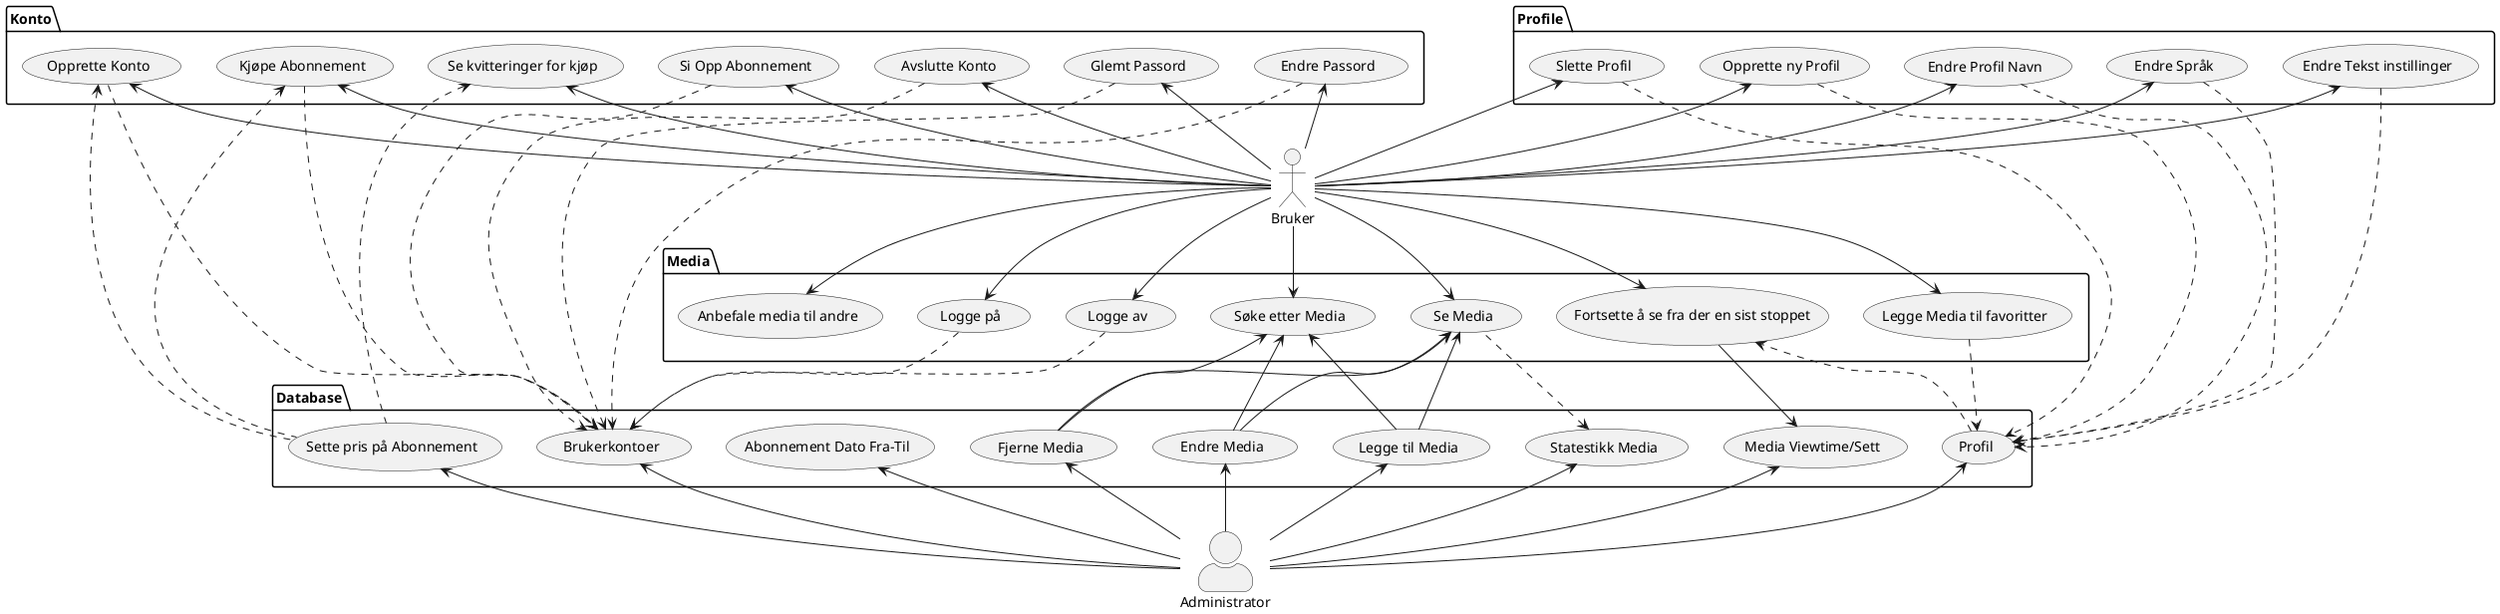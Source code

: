 @startuml

'Visuelle parametere og definisjon av Actors med variabler
actor :Bruker: as u
skinparam actorStyle awesome
actor :Administrator: as a



package Konto {
'Konto usecases med variabler som starter på stor K.***:
usecase (Opprette Konto) as K.join
usecase (Avslutte Konto) as K.quit
usecase (Kjøpe Abonnement) as K.buy
usecase (Si Opp Abonnement) as K.cancel
usecase (Se kvitteringer for kjøp) as K.receipt
usecase (Glemt Passord) as K.forgot
usecase (Endre Passord) as K.change
u -up-> K.change
u -up-> K.forgot
u -up-> K.receipt
u -up-> K.cancel
u -up-> K.buy
u -up-> K.quit
u -up-> K.join
}

package Media {
'Media usecases med variabler som starter på stor M.***:
usecase (Se Media) as M.play
usecase (Logge på) as M.login
usecase (Logge av) as M.logout
usecase (Fortsette å se fra der en sist stoppet) as M.continue
usecase (Legge Media til favoritter) as M.star
usecase (Anbefale media til andre) as M.share
usecase (Søke etter Media) as M.search
u --> M.logout
u --> M.login
u --> M.play
u --> M.continue
u --> M.star
u --> M.share
u --> M.search
}

package Profile {
'Profil usecases med variabler som starter på stor P.***:
usecase (Endre Tekst instillinger) as P.txt
usecase (Endre Språk) as P.lang
usecase (Endre Profil Navn) as P.name
usecase (Opprette ny Profil) as P.new
usecase (Slette Profil) as P.delete
u -up-> P.txt
u -up-> P.lang
u -up-> P.name
u -up-> P.new
u -up-> P.delete
}

package Database {
'Database usecases med variabler som starter på stor D.***:
usecase (Sette pris på Abonnement) as D.price
usecase (Brukerkontoer) as D.account
usecase (Abonnement Dato Fra-Til) as D.Ksub
usecase (Media Viewtime/Sett) as D.Mstatus
usecase (Legge til Media) as D.Madd
usecase (Fjerne Media) as D.Mrem
usecase (Endre Media) as D.Medit
usecase (Statestikk Media) as D.Mstat
usecase (Profil) as D.profil
a -up-> D.account
a -up-> D.price
a -up-> D.Ksub
a -up-> D.Mstatus
a -up-> D.Madd
a -up-> D.Mrem
a -up-> D.Medit
a -up-> D.Mstat
a -up-> D.profil
}

'Mellom pakker relasjoner
P.new .down.> D.profil
P.delete .down.> D.profil
P.lang .down.> D.profil
P.name .down.> D.profil
P.txt .down.> D.profil

M.continue <.up. D.profil
M.continue -down-> D.Mstatus
M.login .down.> D.account
M.logout .down.> D.account
M.star .down.> D.profil

K.change .down.> D.account
K.forgot .down.> D.account
K.join .down.> D.account
K.buy .down.> D.account
K.cancel .down.> D.account
K.quit .down.> D.account

D.price .up.> K.join
D.price .up.> K.buy
D.price .up.> K.receipt

D.Madd -up-> M.search
D.Mrem -up-> M.search
D.Medit -up-> M.search
D.Madd -up-> M.play
D.Mrem -up-> M.play
D.Medit -up-> M.play
D.Mstat <.down. M.play


@enduml